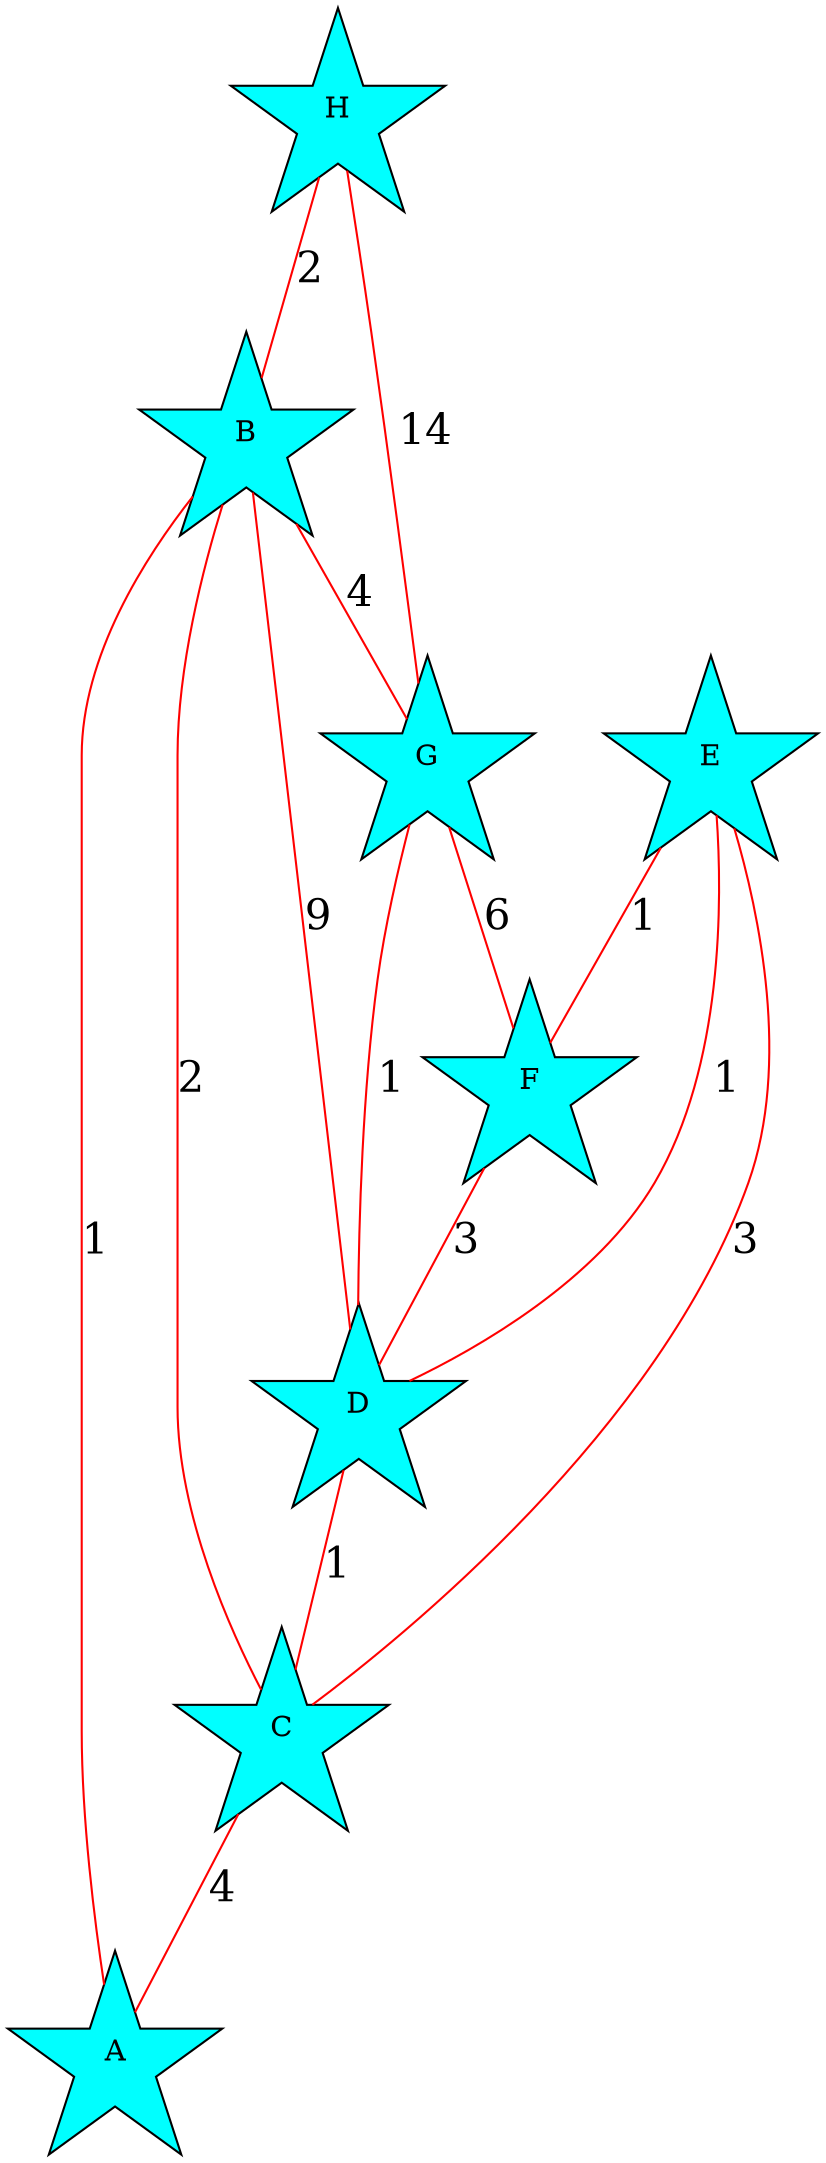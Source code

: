 graph {
node [shape="star" style="filled" fillcolor="aqua"];
edge [fontsize="20pt" color="red"];
B--G [label="4"];
H--G [label="14"];
H--B [label="2"];
G--D [label="1"];
G--F [label="6"];
B--D [label="9"];
B--C [label="2"];
B--A [label="1"];
F--D [label="3"];
D--C [label="1"];
C--A [label="4"];
E--F [label="1"];
E--D [label="1"];
E--C [label="3"];
}